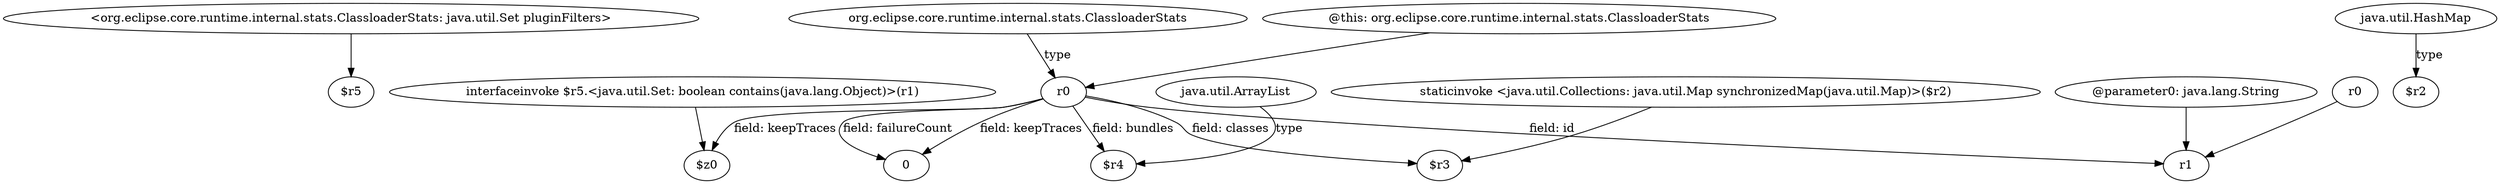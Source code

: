 digraph g {
0[label="<org.eclipse.core.runtime.internal.stats.ClassloaderStats: java.util.Set pluginFilters>"]
1[label="$r5"]
0->1[label=""]
2[label="interfaceinvoke $r5.<java.util.Set: boolean contains(java.lang.Object)>(r1)"]
3[label="$z0"]
2->3[label=""]
4[label="r0"]
5[label="0"]
4->5[label="field: failureCount"]
6[label="java.util.ArrayList"]
7[label="$r4"]
6->7[label="type"]
4->5[label="field: keepTraces"]
4->7[label="field: bundles"]
8[label="$r3"]
4->8[label="field: classes"]
9[label="java.util.HashMap"]
10[label="$r2"]
9->10[label="type"]
11[label="org.eclipse.core.runtime.internal.stats.ClassloaderStats"]
11->4[label="type"]
12[label="r1"]
4->12[label="field: id"]
13[label="@parameter0: java.lang.String"]
13->12[label=""]
14[label="@this: org.eclipse.core.runtime.internal.stats.ClassloaderStats"]
14->4[label=""]
4->3[label="field: keepTraces"]
15[label="staticinvoke <java.util.Collections: java.util.Map synchronizedMap(java.util.Map)>($r2)"]
15->8[label=""]
16[label="r0"]
16->12[label=""]
}